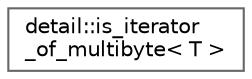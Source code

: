 digraph "Gráfico de jerarquía de clases"
{
 // LATEX_PDF_SIZE
  bgcolor="transparent";
  edge [fontname=Helvetica,fontsize=10,labelfontname=Helvetica,labelfontsize=10];
  node [fontname=Helvetica,fontsize=10,shape=box,height=0.2,width=0.4];
  rankdir="LR";
  Node0 [id="Node000000",label="detail::is_iterator\l_of_multibyte\< T \>",height=0.2,width=0.4,color="grey40", fillcolor="white", style="filled",URL="$structdetail_1_1is__iterator__of__multibyte.html",tooltip=" "];
}
